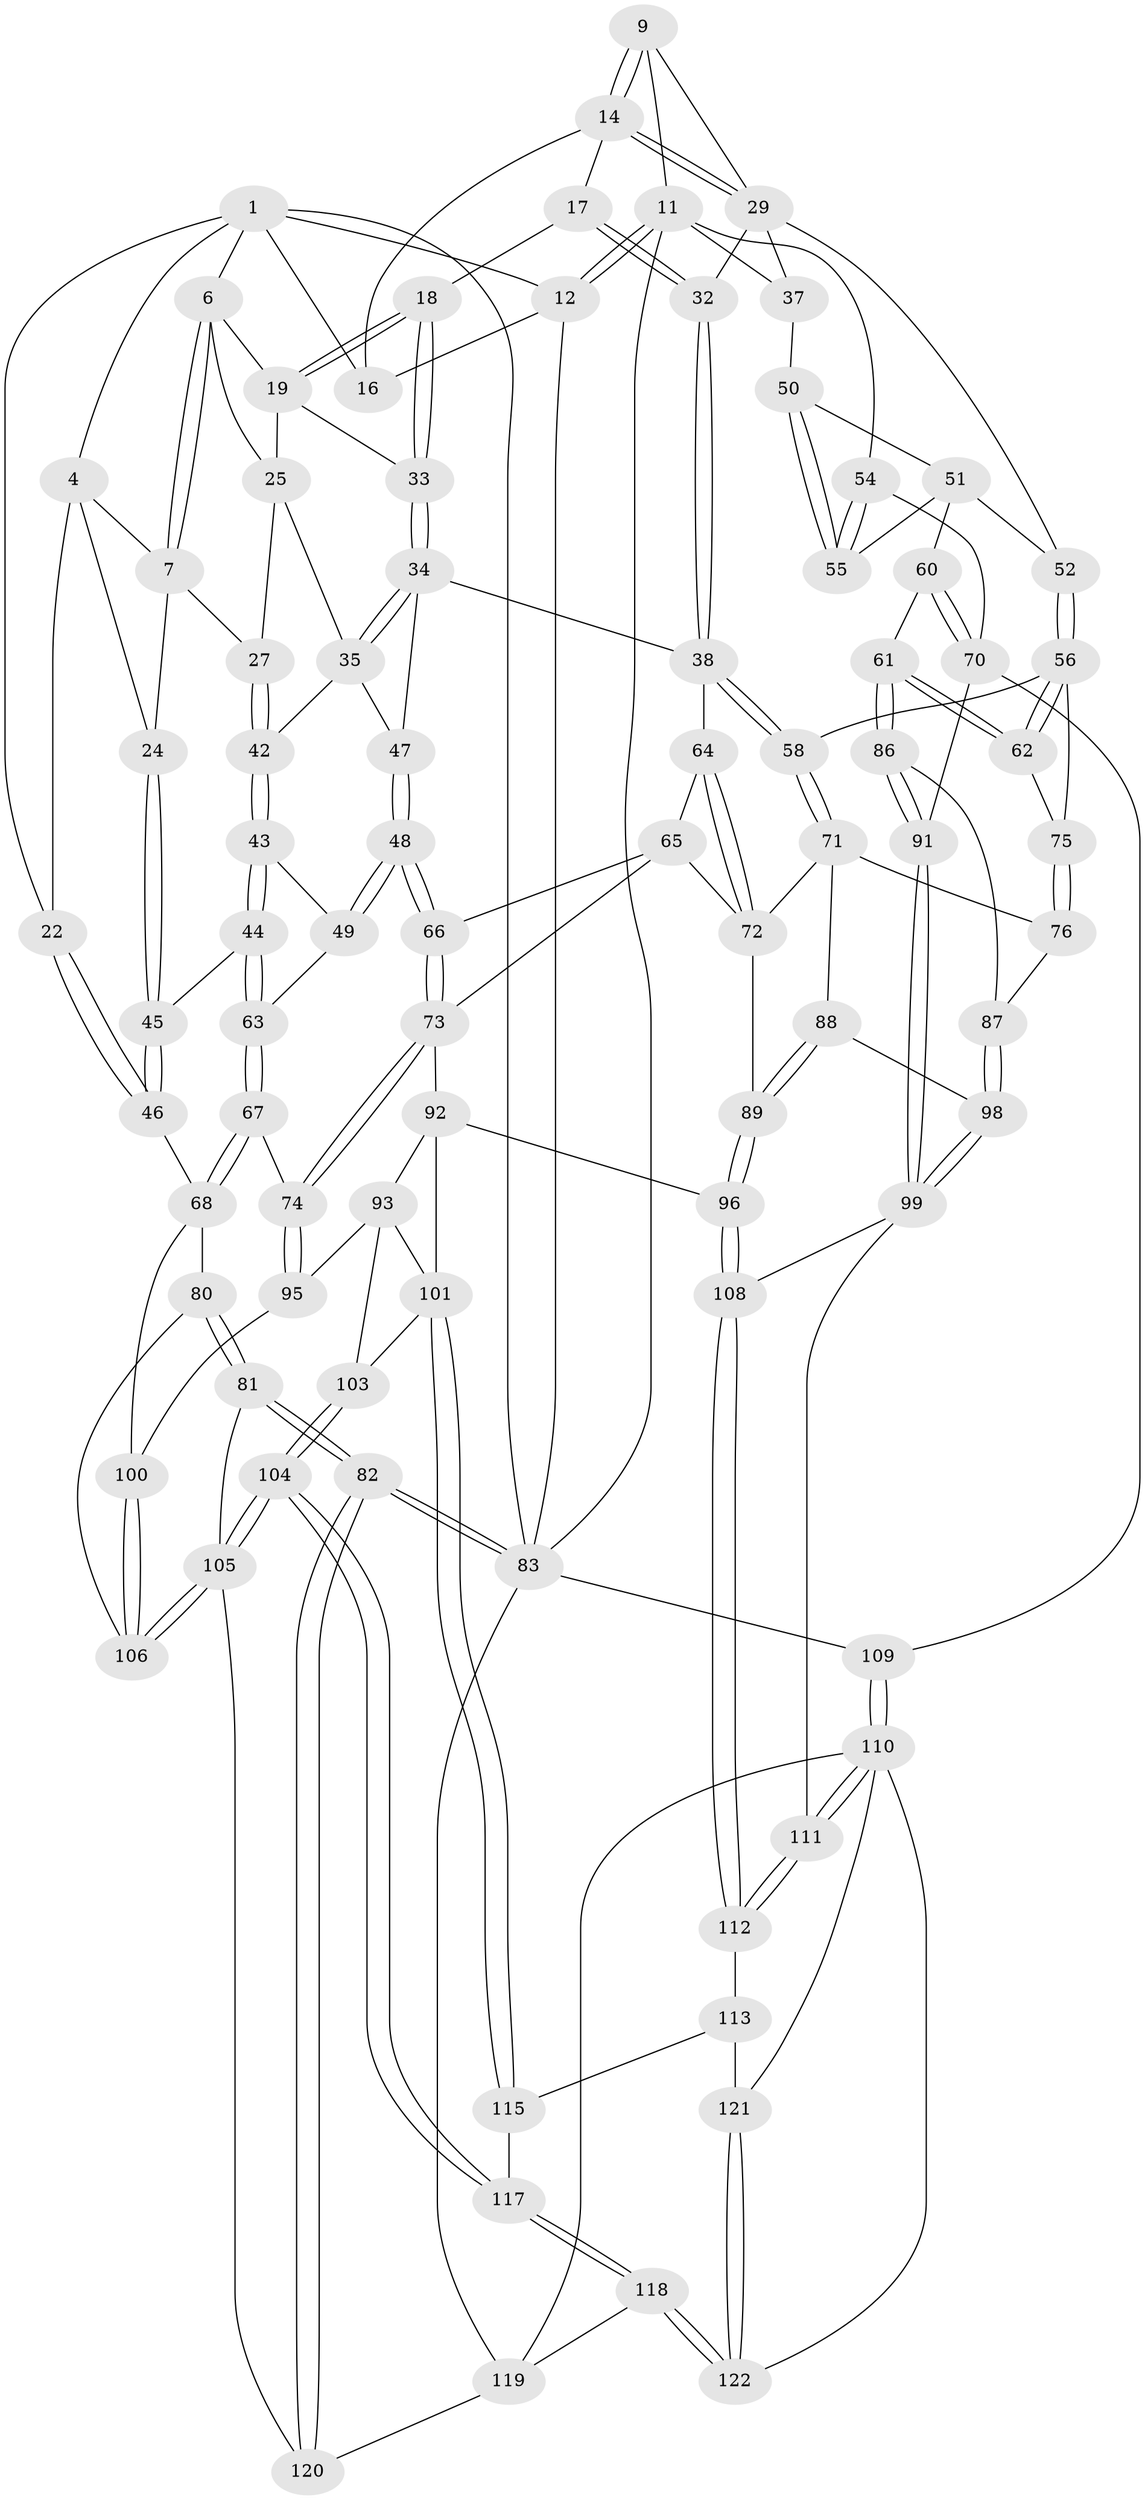 // original degree distribution, {4: 0.19047619047619047, 6: 0.19047619047619047, 5: 0.5952380952380952, 3: 0.023809523809523808}
// Generated by graph-tools (version 1.1) at 2025/21/03/04/25 18:21:26]
// undirected, 88 vertices, 210 edges
graph export_dot {
graph [start="1"]
  node [color=gray90,style=filled];
  1 [pos="+0.1919927503890191+0",super="+5+2"];
  4 [pos="+0.04405457730765388+0.03740187920873448",super="+8"];
  6 [pos="+0.2728932181911072+0",super="+20"];
  7 [pos="+0.15260006249040545+0.059757765774599174",super="+23"];
  9 [pos="+0.8331079092968197+0.046238889469669024",super="+10"];
  11 [pos="+1+0",super="+36"];
  12 [pos="+1+0",super="+13"];
  14 [pos="+0.7135175529702328+0.10674321183259748",super="+15"];
  16 [pos="+0.6366248818408321+0"];
  17 [pos="+0.5953577064631231+0.1361128089023225"];
  18 [pos="+0.593654171856233+0.1368239123157359"];
  19 [pos="+0.4399567072407374+0.0659707294499549",super="+28"];
  22 [pos="+0+0.09225441642770559"];
  24 [pos="+0.08149275903614295+0.22904317825541537"];
  25 [pos="+0.32533355220692134+0.1602458977277253",super="+26"];
  27 [pos="+0.2152768849157069+0.20970972773060323"];
  29 [pos="+0.8410229029014324+0.18030135774320147",super="+30"];
  32 [pos="+0.6838365077017506+0.3059765206149174"];
  33 [pos="+0.4897127894701544+0.2135900973230916"];
  34 [pos="+0.4736968773539916+0.2875247299064546",super="+40"];
  35 [pos="+0.3352896699667852+0.2910520162990528",super="+41"];
  37 [pos="+0.9609472817403657+0.28666114762138617"];
  38 [pos="+0.5299095526165764+0.4075598723987491",super="+39"];
  42 [pos="+0.240307297793771+0.30406097650542635"];
  43 [pos="+0.2051265934501336+0.3559329364210173"];
  44 [pos="+0.07631001070980573+0.3598122390319913"];
  45 [pos="+0+0.31525463509449225"];
  46 [pos="+0+0.35962305023650554"];
  47 [pos="+0.33678910852100147+0.41261891815047896"];
  48 [pos="+0.31828636948087113+0.43474196571741125"];
  49 [pos="+0.25773047158160384+0.4170232949789589"];
  50 [pos="+0.8825358371366231+0.3947054247290518"];
  51 [pos="+0.7955420790829686+0.3896193473664958",super="+59"];
  52 [pos="+0.7487127952341055+0.34869627273130044"];
  54 [pos="+1+0.5380773771797381"];
  55 [pos="+0.9016362828679673+0.44825445530664976"];
  56 [pos="+0.7067453228562873+0.45234541685988655",super="+57"];
  58 [pos="+0.6333032122376573+0.47891078471576076"];
  60 [pos="+0.8098208148650599+0.5491174410102895"];
  61 [pos="+0.8015322357411678+0.5531114448698546"];
  62 [pos="+0.7675685581846766+0.5392400247765102"];
  63 [pos="+0.1604611938335235+0.4669537554295694"];
  64 [pos="+0.508738474685588+0.42701957990336553"];
  65 [pos="+0.4646601432325252+0.5001191838096052",super="+79"];
  66 [pos="+0.31754788931830474+0.4949186273706407"];
  67 [pos="+0.16765800684610116+0.5568100741885083"];
  68 [pos="+0+0.5603160893511406",super="+69"];
  70 [pos="+1+0.585980824886827",super="+90"];
  71 [pos="+0.5781810071783346+0.5779425972650927",super="+77"];
  72 [pos="+0.5560585654106799+0.5732480650146045",super="+78"];
  73 [pos="+0.30413629084626365+0.548944464532844",super="+84"];
  74 [pos="+0.23841391174409365+0.6131858705905726"];
  75 [pos="+0.6792424907305455+0.5757009296608953"];
  76 [pos="+0.6645840964438108+0.6007359418216771"];
  80 [pos="+0+0.5416581021492112"];
  81 [pos="+0+0.9179030165230356"];
  82 [pos="+0+1"];
  83 [pos="+0+1",super="+85"];
  86 [pos="+0.7890801751081855+0.6295039423444209"];
  87 [pos="+0.7446685953385469+0.641114577962752"];
  88 [pos="+0.6209193476202565+0.6755358513829135"];
  89 [pos="+0.542659619822544+0.7386701162513134"];
  91 [pos="+0.8239948222870724+0.6997715175834088"];
  92 [pos="+0.4078591897325884+0.6805556909236313",super="+97"];
  93 [pos="+0.3019456478311264+0.6686818480921286",super="+94"];
  95 [pos="+0.23842398237151913+0.615484343708961"];
  96 [pos="+0.5384687169968715+0.7469654758186502"];
  98 [pos="+0.6849166024376049+0.7056852209495276"];
  99 [pos="+0.7312051587264545+0.7658713681486973",super="+107"];
  100 [pos="+0.09617803163800352+0.6887551518269865"];
  101 [pos="+0.39863489660014834+0.794564797258587",super="+102"];
  103 [pos="+0.21676263079167804+0.7961761643604053"];
  104 [pos="+0.21553325011770283+0.7995034398624024"];
  105 [pos="+0.09506934497596121+0.7911751877344233",super="+116"];
  106 [pos="+0.09271441970981147+0.7819463892143855"];
  108 [pos="+0.5545187195448084+0.7857479072302064"];
  109 [pos="+0.9679905700468276+1"];
  110 [pos="+0.8655458523517208+1",super="+123"];
  111 [pos="+0.8469624439279386+1"];
  112 [pos="+0.555153866878204+0.8461804090637421"];
  113 [pos="+0.48504718714955214+0.8848585204427751",super="+114"];
  115 [pos="+0.3901141608612185+0.8204474163901069"];
  117 [pos="+0.2164749273781059+0.8015612338260911"];
  118 [pos="+0.2346202676079407+0.916870941083425"];
  119 [pos="+0.12896365087665165+0.9320353786467946",super="+125"];
  120 [pos="+0.08903973717873734+0.9214526246937966"];
  121 [pos="+0.35886120934452614+0.919942602361757",super="+124"];
  122 [pos="+0.2904639160059936+0.9776212230563064"];
  1 -- 16;
  1 -- 6;
  1 -- 83;
  1 -- 4;
  1 -- 22;
  1 -- 12;
  4 -- 24;
  4 -- 22;
  4 -- 7;
  6 -- 7;
  6 -- 7;
  6 -- 25;
  6 -- 19;
  7 -- 24;
  7 -- 27;
  9 -- 14;
  9 -- 14;
  9 -- 11;
  9 -- 29;
  11 -- 12;
  11 -- 12;
  11 -- 83;
  11 -- 37;
  11 -- 54;
  12 -- 83;
  12 -- 16;
  14 -- 29;
  14 -- 29;
  14 -- 16;
  14 -- 17;
  17 -- 18;
  17 -- 32;
  17 -- 32;
  18 -- 19;
  18 -- 19;
  18 -- 33;
  18 -- 33;
  19 -- 25;
  19 -- 33;
  22 -- 46;
  22 -- 46;
  24 -- 45;
  24 -- 45;
  25 -- 27;
  25 -- 35;
  27 -- 42;
  27 -- 42;
  29 -- 32;
  29 -- 37;
  29 -- 52;
  32 -- 38;
  32 -- 38;
  33 -- 34;
  33 -- 34;
  34 -- 35;
  34 -- 35;
  34 -- 38;
  34 -- 47;
  35 -- 42;
  35 -- 47;
  37 -- 50;
  38 -- 58;
  38 -- 58;
  38 -- 64;
  42 -- 43;
  42 -- 43;
  43 -- 44;
  43 -- 44;
  43 -- 49;
  44 -- 45;
  44 -- 63;
  44 -- 63;
  45 -- 46;
  45 -- 46;
  46 -- 68;
  47 -- 48;
  47 -- 48;
  48 -- 49;
  48 -- 49;
  48 -- 66;
  48 -- 66;
  49 -- 63;
  50 -- 51;
  50 -- 55;
  50 -- 55;
  51 -- 52;
  51 -- 60;
  51 -- 55;
  52 -- 56;
  52 -- 56;
  54 -- 55;
  54 -- 55;
  54 -- 70;
  56 -- 62;
  56 -- 62;
  56 -- 58;
  56 -- 75;
  58 -- 71;
  58 -- 71;
  60 -- 61;
  60 -- 70;
  60 -- 70;
  61 -- 62;
  61 -- 62;
  61 -- 86;
  61 -- 86;
  62 -- 75;
  63 -- 67;
  63 -- 67;
  64 -- 65;
  64 -- 72;
  64 -- 72;
  65 -- 66;
  65 -- 72;
  65 -- 73;
  66 -- 73;
  66 -- 73;
  67 -- 68;
  67 -- 68;
  67 -- 74;
  68 -- 100;
  68 -- 80;
  70 -- 91;
  70 -- 109;
  71 -- 72;
  71 -- 88;
  71 -- 76;
  72 -- 89;
  73 -- 74;
  73 -- 74;
  73 -- 92;
  74 -- 95;
  74 -- 95;
  75 -- 76;
  75 -- 76;
  76 -- 87;
  80 -- 81;
  80 -- 81;
  80 -- 106;
  81 -- 82;
  81 -- 82;
  81 -- 105;
  82 -- 83;
  82 -- 83;
  82 -- 120;
  82 -- 120;
  83 -- 109;
  83 -- 119;
  86 -- 87;
  86 -- 91;
  86 -- 91;
  87 -- 98;
  87 -- 98;
  88 -- 89;
  88 -- 89;
  88 -- 98;
  89 -- 96;
  89 -- 96;
  91 -- 99;
  91 -- 99;
  92 -- 93;
  92 -- 96;
  92 -- 101;
  93 -- 101;
  93 -- 95;
  93 -- 103;
  95 -- 100;
  96 -- 108;
  96 -- 108;
  98 -- 99;
  98 -- 99;
  99 -- 108;
  99 -- 111;
  100 -- 106;
  100 -- 106;
  101 -- 115;
  101 -- 115;
  101 -- 103;
  103 -- 104;
  103 -- 104;
  104 -- 105;
  104 -- 105;
  104 -- 117;
  104 -- 117;
  105 -- 106;
  105 -- 106;
  105 -- 120;
  108 -- 112;
  108 -- 112;
  109 -- 110;
  109 -- 110;
  110 -- 111;
  110 -- 111;
  110 -- 121;
  110 -- 122;
  110 -- 119;
  111 -- 112;
  111 -- 112;
  112 -- 113;
  113 -- 121 [weight=2];
  113 -- 115;
  115 -- 117;
  117 -- 118;
  117 -- 118;
  118 -- 119;
  118 -- 122;
  118 -- 122;
  119 -- 120;
  121 -- 122;
  121 -- 122;
}
